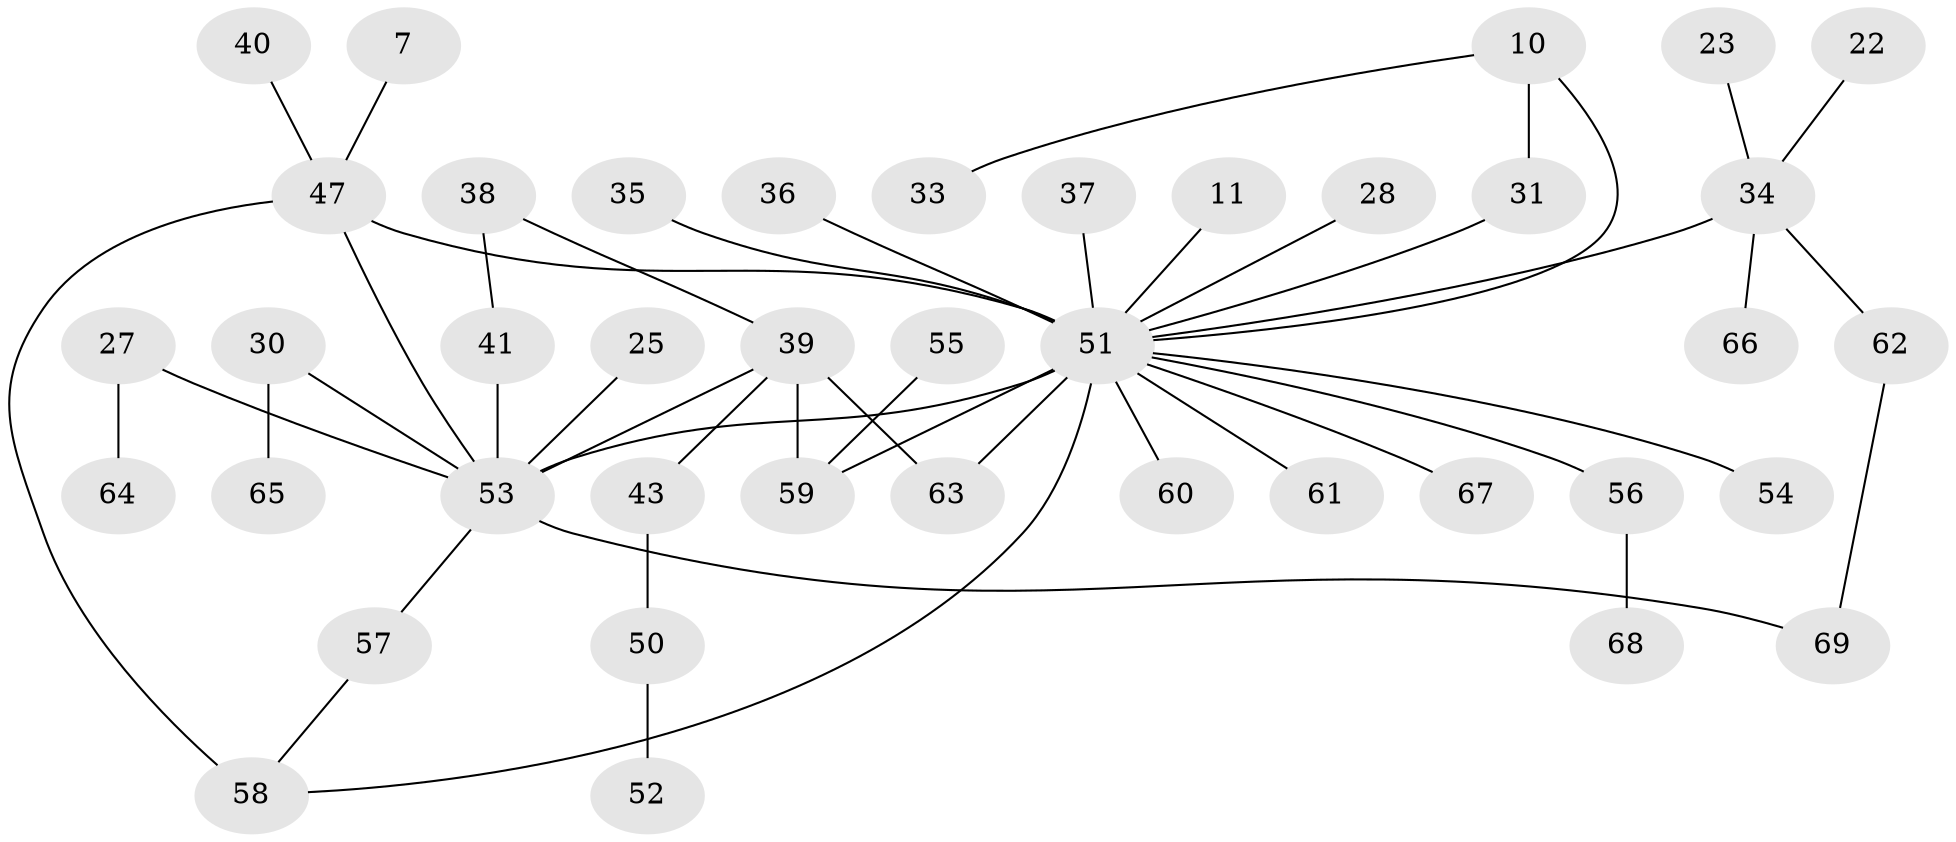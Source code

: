 // original degree distribution, {6: 0.043478260869565216, 8: 0.028985507246376812, 3: 0.13043478260869565, 5: 0.08695652173913043, 1: 0.3333333333333333, 4: 0.08695652173913043, 2: 0.2898550724637681}
// Generated by graph-tools (version 1.1) at 2025/44/03/04/25 21:44:40]
// undirected, 41 vertices, 48 edges
graph export_dot {
graph [start="1"]
  node [color=gray90,style=filled];
  7;
  10;
  11;
  22;
  23;
  25;
  27;
  28;
  30;
  31 [super="+21"];
  33 [super="+12"];
  34 [super="+32"];
  35;
  36 [super="+9"];
  37;
  38;
  39 [super="+17"];
  40;
  41;
  43;
  47 [super="+6"];
  50;
  51 [super="+4+18+44+20+15"];
  52;
  53 [super="+46+45"];
  54;
  55;
  56;
  57;
  58;
  59 [super="+49"];
  60;
  61;
  62 [super="+24"];
  63;
  64;
  65;
  66;
  67;
  68;
  69 [super="+48"];
  7 -- 47;
  10 -- 31 [weight=2];
  10 -- 51 [weight=2];
  10 -- 33;
  11 -- 51;
  22 -- 34;
  23 -- 34;
  25 -- 53;
  27 -- 64;
  27 -- 53;
  28 -- 51;
  30 -- 65;
  30 -- 53;
  31 -- 51;
  34 -- 51 [weight=2];
  34 -- 66;
  34 -- 62;
  35 -- 51;
  36 -- 51;
  37 -- 51;
  38 -- 41;
  38 -- 39;
  39 -- 63;
  39 -- 43;
  39 -- 59 [weight=2];
  39 -- 53;
  40 -- 47;
  41 -- 53;
  43 -- 50;
  47 -- 51 [weight=2];
  47 -- 58 [weight=2];
  47 -- 53 [weight=2];
  50 -- 52;
  51 -- 63;
  51 -- 67;
  51 -- 60;
  51 -- 59 [weight=5];
  51 -- 56;
  51 -- 54;
  51 -- 58;
  51 -- 61;
  51 -- 53 [weight=3];
  53 -- 57;
  53 -- 69;
  55 -- 59;
  56 -- 68;
  57 -- 58;
  62 -- 69;
}
